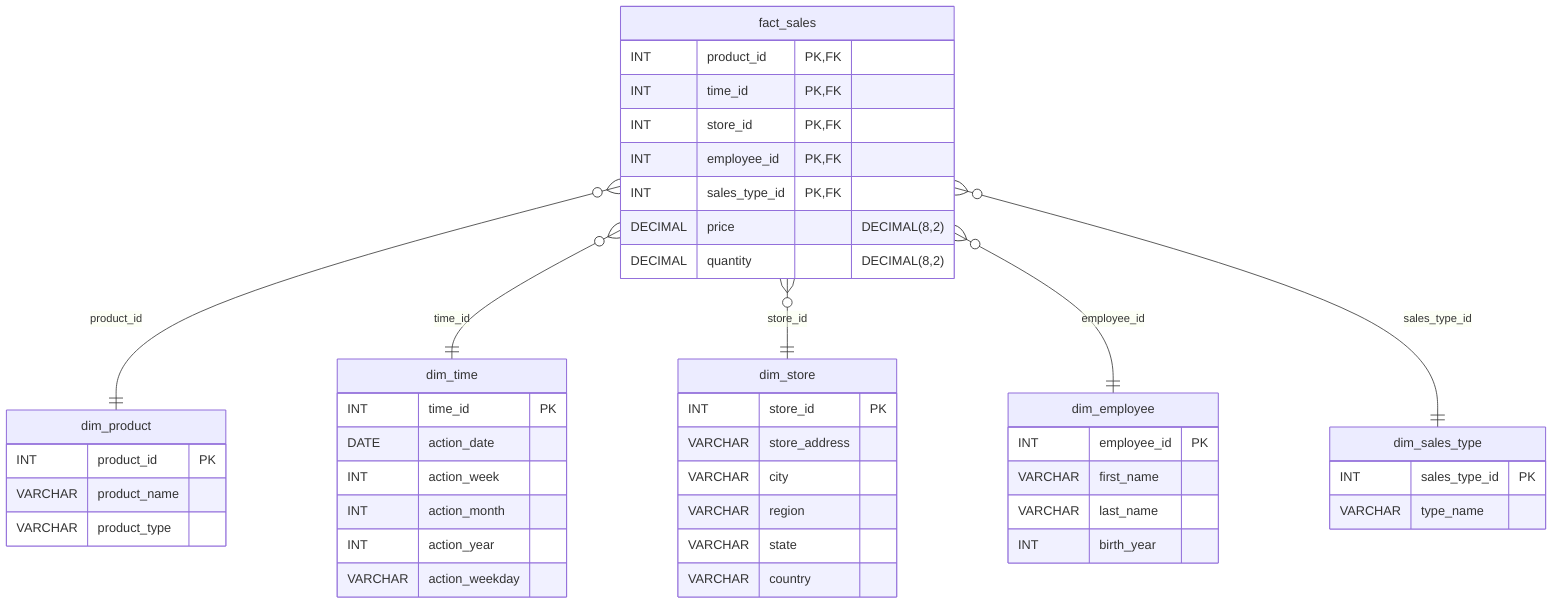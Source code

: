 erDiagram
    %% ===== Dimension Tables =====
    dim_store {
      INT store_id PK
      VARCHAR store_address
      VARCHAR city
      VARCHAR region
      VARCHAR state
      VARCHAR country
    }

    dim_sales_type {
      INT sales_type_id PK
      VARCHAR type_name
    }

    dim_employee {
      INT employee_id PK
      VARCHAR first_name
      VARCHAR last_name
      INT birth_year
    }

    dim_time {
      INT time_id PK
      DATE action_date
      INT action_week
      INT action_month
      INT action_year
      VARCHAR action_weekday
    }

    dim_product {
      INT product_id PK
      VARCHAR product_name
      VARCHAR product_type
    }

    %% ===== Fact Table =====
    fact_sales {
      INT product_id PK, FK
      INT time_id PK, FK
      INT store_id PK, FK
      INT employee_id PK, FK
      INT sales_type_id PK, FK
      DECIMAL price "DECIMAL(8,2)"
      DECIMAL quantity "DECIMAL(8,2)"
    }

    %% ===== Relationships (many facts to one dim) =====
    fact_sales }o--|| dim_product     : product_id
    fact_sales }o--|| dim_time        : time_id
    fact_sales }o--|| dim_store       : store_id
    fact_sales }o--|| dim_employee    : employee_id
    fact_sales }o--|| dim_sales_type  : sales_type_id
